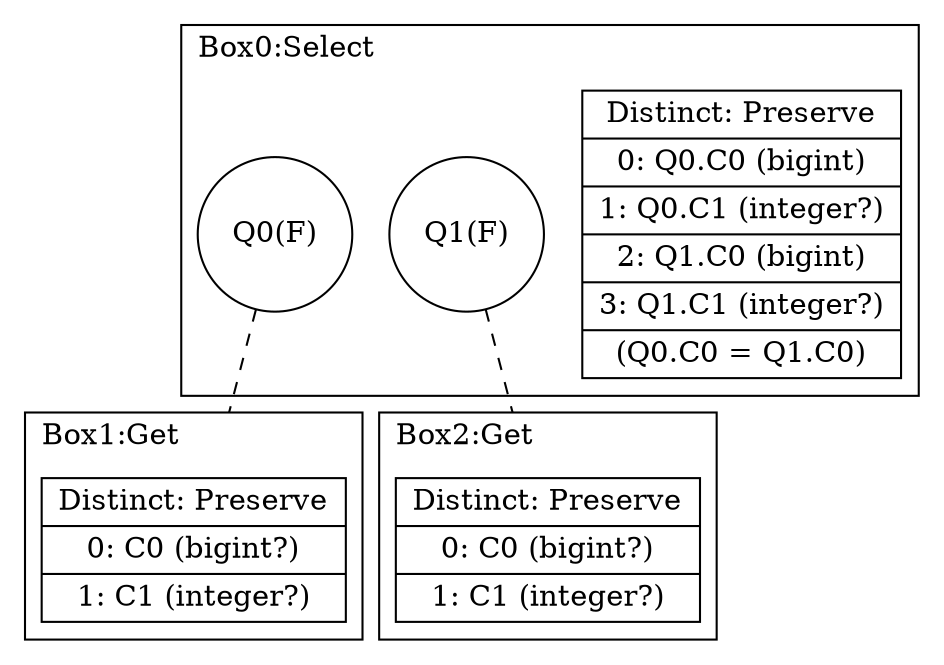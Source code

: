 digraph G {
    compound = true
    labeljust = l
    label = ""
    node [ shape = box ]
    subgraph cluster0 {
        label = "Box0:Select"
        boxhead0 [ shape = record, label = "{ Distinct: Preserve| 0: Q0.C0 (bigint)| 1: Q0.C1 (integer?)| 2: Q1.C0 (bigint)| 3: Q1.C1 (integer?)| (Q0.C0 = Q1.C0) }" ]
        {
            rank = same
            node [ shape = circle ]
            Q0 [ label = "Q0(F)" ]
            Q1 [ label = "Q1(F)" ]
        }
    }
    subgraph cluster1 {
        label = "Box1:Get"
        boxhead1 [ shape = record, label = "{ Distinct: Preserve| 0: C0 (bigint?)| 1: C1 (integer?) }" ]
        {
            rank = same
        }
    }
    subgraph cluster2 {
        label = "Box2:Get"
        boxhead2 [ shape = record, label = "{ Distinct: Preserve| 0: C0 (bigint?)| 1: C1 (integer?) }" ]
        {
            rank = same
        }
    }
    edge [ arrowhead = none, style = dashed ]
    Q0 -> boxhead1 [ lhead = cluster1 ]
    Q1 -> boxhead2 [ lhead = cluster2 ]
}
